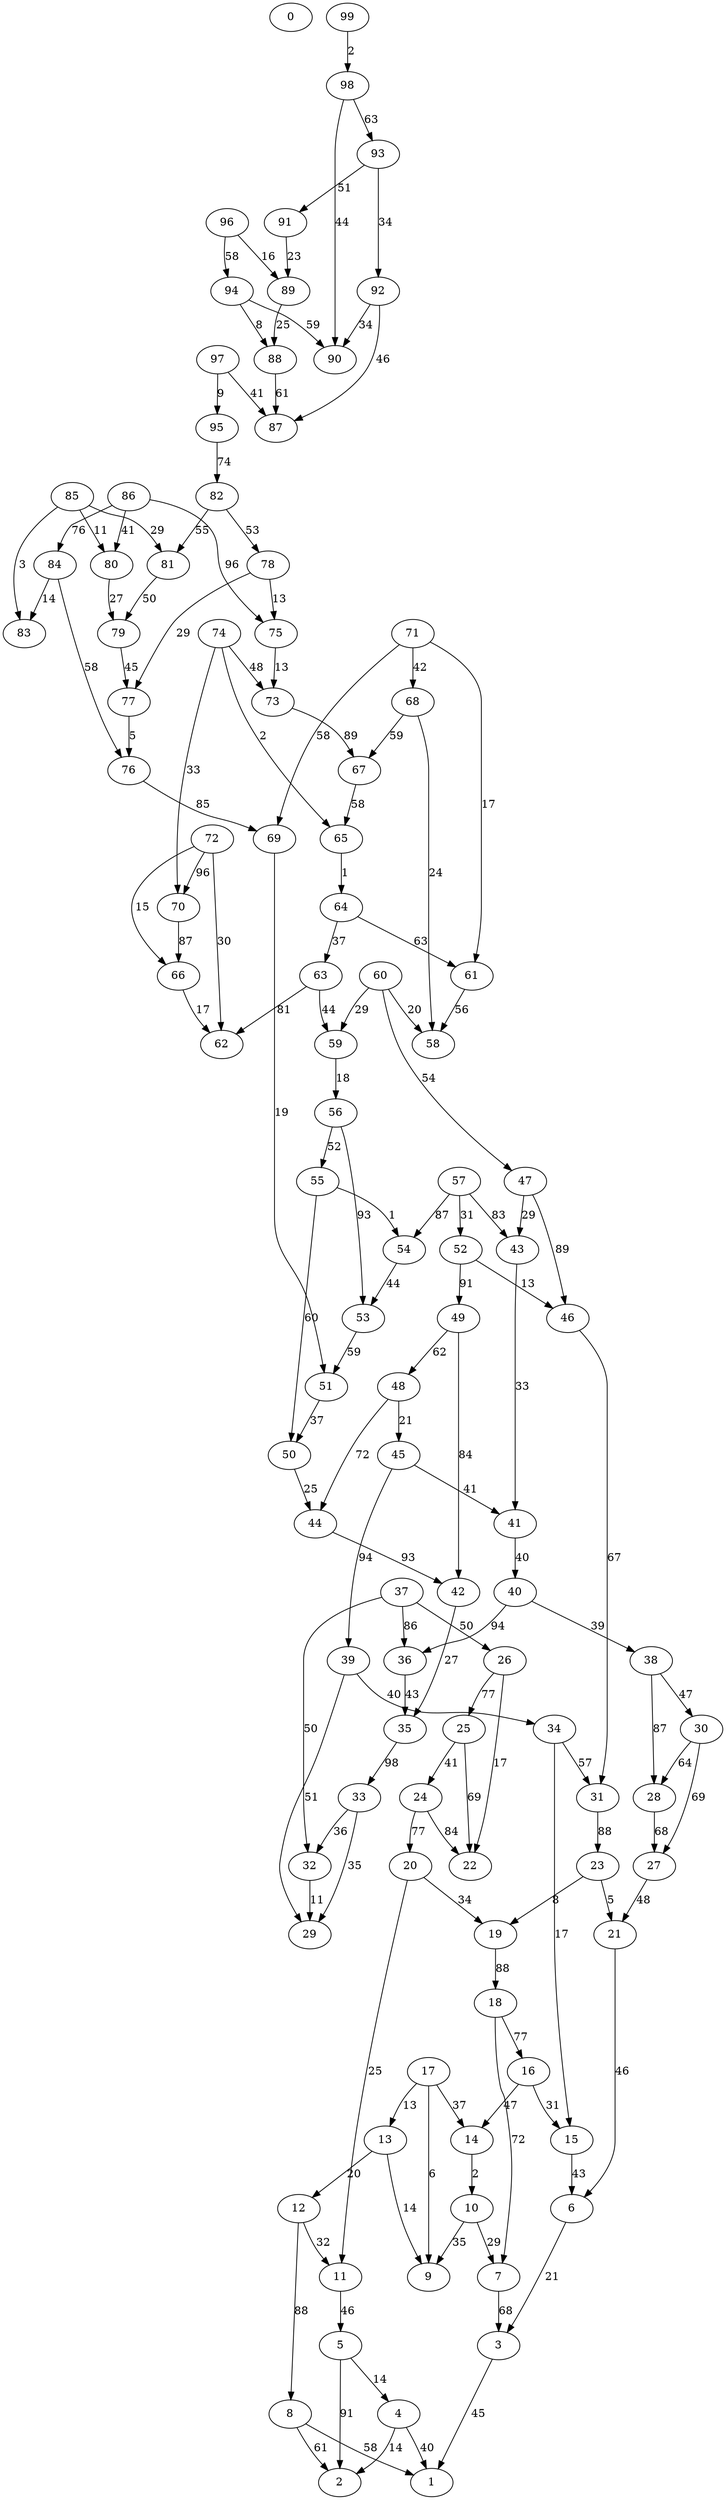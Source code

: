 digraph Bara_100 {
0;3;1;4;2;5;6;7;8;10;9;11;12;13;14;15;16;17;18;19;20;21;23;24;22;25;26;27;28;30;31;32;29;33;34;35;36;37;38;39;40;41;42;43;44;45;46;47;48;49;50;51;52;53;54;55;56;57;59;60;58;61;63;62;64;65;66;67;68;69;70;71;72;73;74;75;76;77;78;79;80;81;82;84;83;85;86;88;87;89;91;92;90;93;94;95;96;97;98;99;3 -> 1 [label = 45];
4 -> 2 [label = 14];
4 -> 1 [label = 40];
5 -> 4 [label = 14];
5 -> 2 [label = 91];
6 -> 3 [label = 21];
7 -> 3 [label = 68];
8 -> 1 [label = 58];
8 -> 2 [label = 61];
10 -> 9 [label = 35];
10 -> 7 [label = 29];
11 -> 5 [label = 46];
12 -> 8 [label = 88];
12 -> 11 [label = 32];
13 -> 9 [label = 14];
13 -> 12 [label = 20];
14 -> 10 [label = 2];
15 -> 6 [label = 43];
16 -> 14 [label = 47];
16 -> 15 [label = 31];
17 -> 14 [label = 37];
17 -> 9 [label = 6];
17 -> 13 [label = 13];
18 -> 16 [label = 77];
18 -> 7 [label = 72];
19 -> 18 [label = 88];
20 -> 19 [label = 34];
20 -> 11 [label = 25];
21 -> 6 [label = 46];
23 -> 19 [label = 8];
23 -> 21 [label = 5];
24 -> 22 [label = 84];
24 -> 20 [label = 77];
25 -> 22 [label = 69];
25 -> 24 [label = 41];
26 -> 22 [label = 17];
26 -> 25 [label = 77];
27 -> 21 [label = 48];
28 -> 27 [label = 68];
30 -> 27 [label = 69];
30 -> 28 [label = 64];
31 -> 23 [label = 88];
32 -> 29 [label = 11];
33 -> 29 [label = 35];
33 -> 32 [label = 36];
34 -> 15 [label = 17];
34 -> 31 [label = 57];
35 -> 33 [label = 98];
36 -> 35 [label = 43];
37 -> 32 [label = 50];
37 -> 26 [label = 50];
37 -> 36 [label = 86];
38 -> 30 [label = 47];
38 -> 28 [label = 87];
39 -> 34 [label = 40];
39 -> 29 [label = 51];
40 -> 36 [label = 94];
40 -> 38 [label = 39];
41 -> 40 [label = 40];
42 -> 35 [label = 27];
43 -> 41 [label = 33];
44 -> 42 [label = 93];
45 -> 41 [label = 41];
45 -> 39 [label = 94];
46 -> 31 [label = 67];
47 -> 46 [label = 89];
47 -> 43 [label = 29];
48 -> 44 [label = 72];
48 -> 45 [label = 21];
49 -> 42 [label = 84];
49 -> 48 [label = 62];
50 -> 44 [label = 25];
51 -> 50 [label = 37];
52 -> 49 [label = 91];
52 -> 46 [label = 13];
53 -> 51 [label = 59];
54 -> 53 [label = 44];
55 -> 50 [label = 60];
55 -> 54 [label = 1];
56 -> 55 [label = 52];
56 -> 53 [label = 93];
57 -> 43 [label = 83];
57 -> 54 [label = 87];
57 -> 52 [label = 31];
59 -> 56 [label = 18];
60 -> 47 [label = 54];
60 -> 58 [label = 20];
60 -> 59 [label = 29];
61 -> 58 [label = 56];
63 -> 59 [label = 44];
63 -> 62 [label = 81];
64 -> 61 [label = 63];
64 -> 63 [label = 37];
65 -> 64 [label = 1];
66 -> 62 [label = 17];
67 -> 65 [label = 58];
68 -> 58 [label = 24];
68 -> 67 [label = 59];
69 -> 51 [label = 19];
70 -> 66 [label = 87];
71 -> 61 [label = 17];
71 -> 68 [label = 42];
71 -> 69 [label = 58];
72 -> 62 [label = 30];
72 -> 70 [label = 96];
72 -> 66 [label = 15];
73 -> 67 [label = 89];
74 -> 73 [label = 48];
74 -> 65 [label = 2];
74 -> 70 [label = 33];
75 -> 73 [label = 13];
76 -> 69 [label = 85];
77 -> 76 [label = 5];
78 -> 77 [label = 29];
78 -> 75 [label = 13];
79 -> 77 [label = 45];
80 -> 79 [label = 27];
81 -> 79 [label = 50];
82 -> 78 [label = 53];
82 -> 81 [label = 55];
84 -> 76 [label = 58];
84 -> 83 [label = 14];
85 -> 83 [label = 3];
85 -> 80 [label = 11];
85 -> 81 [label = 29];
86 -> 84 [label = 76];
86 -> 80 [label = 41];
86 -> 75 [label = 96];
88 -> 87 [label = 61];
89 -> 88 [label = 25];
91 -> 89 [label = 23];
92 -> 90 [label = 34];
92 -> 87 [label = 46];
93 -> 92 [label = 34];
93 -> 91 [label = 51];
94 -> 88 [label = 8];
94 -> 90 [label = 59];
95 -> 82 [label = 74];
96 -> 89 [label = 16];
96 -> 94 [label = 58];
97 -> 87 [label = 41];
97 -> 95 [label = 9];
98 -> 93 [label = 63];
98 -> 90 [label = 44];
99 -> 98 [label = 2];
}

